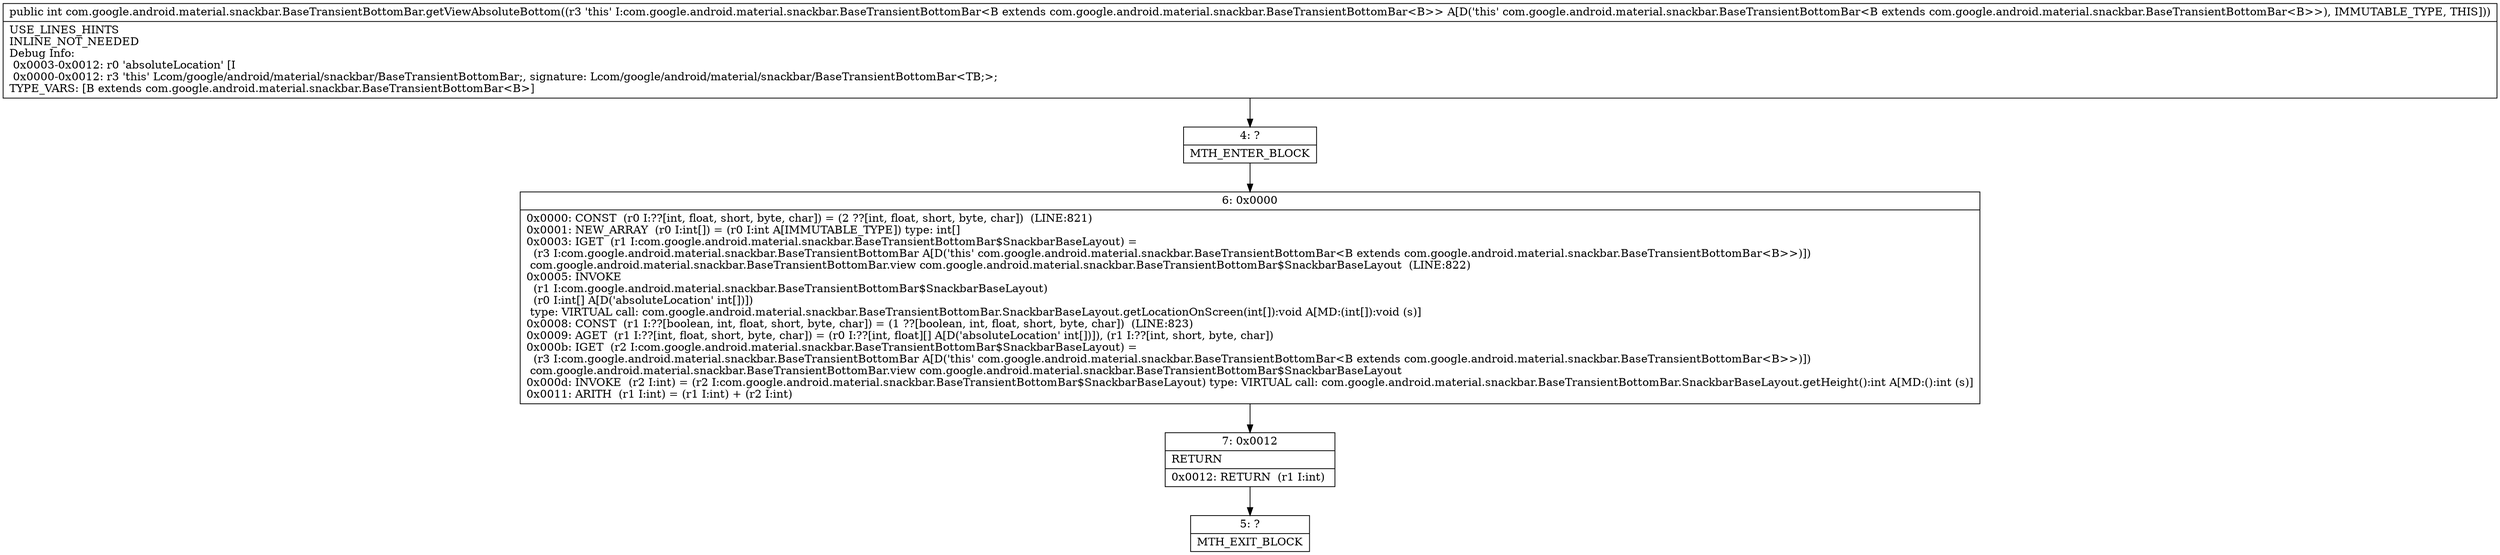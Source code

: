 digraph "CFG forcom.google.android.material.snackbar.BaseTransientBottomBar.getViewAbsoluteBottom()I" {
Node_4 [shape=record,label="{4\:\ ?|MTH_ENTER_BLOCK\l}"];
Node_6 [shape=record,label="{6\:\ 0x0000|0x0000: CONST  (r0 I:??[int, float, short, byte, char]) = (2 ??[int, float, short, byte, char])  (LINE:821)\l0x0001: NEW_ARRAY  (r0 I:int[]) = (r0 I:int A[IMMUTABLE_TYPE]) type: int[] \l0x0003: IGET  (r1 I:com.google.android.material.snackbar.BaseTransientBottomBar$SnackbarBaseLayout) = \l  (r3 I:com.google.android.material.snackbar.BaseTransientBottomBar A[D('this' com.google.android.material.snackbar.BaseTransientBottomBar\<B extends com.google.android.material.snackbar.BaseTransientBottomBar\<B\>\>)])\l com.google.android.material.snackbar.BaseTransientBottomBar.view com.google.android.material.snackbar.BaseTransientBottomBar$SnackbarBaseLayout  (LINE:822)\l0x0005: INVOKE  \l  (r1 I:com.google.android.material.snackbar.BaseTransientBottomBar$SnackbarBaseLayout)\l  (r0 I:int[] A[D('absoluteLocation' int[])])\l type: VIRTUAL call: com.google.android.material.snackbar.BaseTransientBottomBar.SnackbarBaseLayout.getLocationOnScreen(int[]):void A[MD:(int[]):void (s)]\l0x0008: CONST  (r1 I:??[boolean, int, float, short, byte, char]) = (1 ??[boolean, int, float, short, byte, char])  (LINE:823)\l0x0009: AGET  (r1 I:??[int, float, short, byte, char]) = (r0 I:??[int, float][] A[D('absoluteLocation' int[])]), (r1 I:??[int, short, byte, char]) \l0x000b: IGET  (r2 I:com.google.android.material.snackbar.BaseTransientBottomBar$SnackbarBaseLayout) = \l  (r3 I:com.google.android.material.snackbar.BaseTransientBottomBar A[D('this' com.google.android.material.snackbar.BaseTransientBottomBar\<B extends com.google.android.material.snackbar.BaseTransientBottomBar\<B\>\>)])\l com.google.android.material.snackbar.BaseTransientBottomBar.view com.google.android.material.snackbar.BaseTransientBottomBar$SnackbarBaseLayout \l0x000d: INVOKE  (r2 I:int) = (r2 I:com.google.android.material.snackbar.BaseTransientBottomBar$SnackbarBaseLayout) type: VIRTUAL call: com.google.android.material.snackbar.BaseTransientBottomBar.SnackbarBaseLayout.getHeight():int A[MD:():int (s)]\l0x0011: ARITH  (r1 I:int) = (r1 I:int) + (r2 I:int) \l}"];
Node_7 [shape=record,label="{7\:\ 0x0012|RETURN\l|0x0012: RETURN  (r1 I:int) \l}"];
Node_5 [shape=record,label="{5\:\ ?|MTH_EXIT_BLOCK\l}"];
MethodNode[shape=record,label="{public int com.google.android.material.snackbar.BaseTransientBottomBar.getViewAbsoluteBottom((r3 'this' I:com.google.android.material.snackbar.BaseTransientBottomBar\<B extends com.google.android.material.snackbar.BaseTransientBottomBar\<B\>\> A[D('this' com.google.android.material.snackbar.BaseTransientBottomBar\<B extends com.google.android.material.snackbar.BaseTransientBottomBar\<B\>\>), IMMUTABLE_TYPE, THIS]))  | USE_LINES_HINTS\lINLINE_NOT_NEEDED\lDebug Info:\l  0x0003\-0x0012: r0 'absoluteLocation' [I\l  0x0000\-0x0012: r3 'this' Lcom\/google\/android\/material\/snackbar\/BaseTransientBottomBar;, signature: Lcom\/google\/android\/material\/snackbar\/BaseTransientBottomBar\<TB;\>;\lTYPE_VARS: [B extends com.google.android.material.snackbar.BaseTransientBottomBar\<B\>]\l}"];
MethodNode -> Node_4;Node_4 -> Node_6;
Node_6 -> Node_7;
Node_7 -> Node_5;
}

